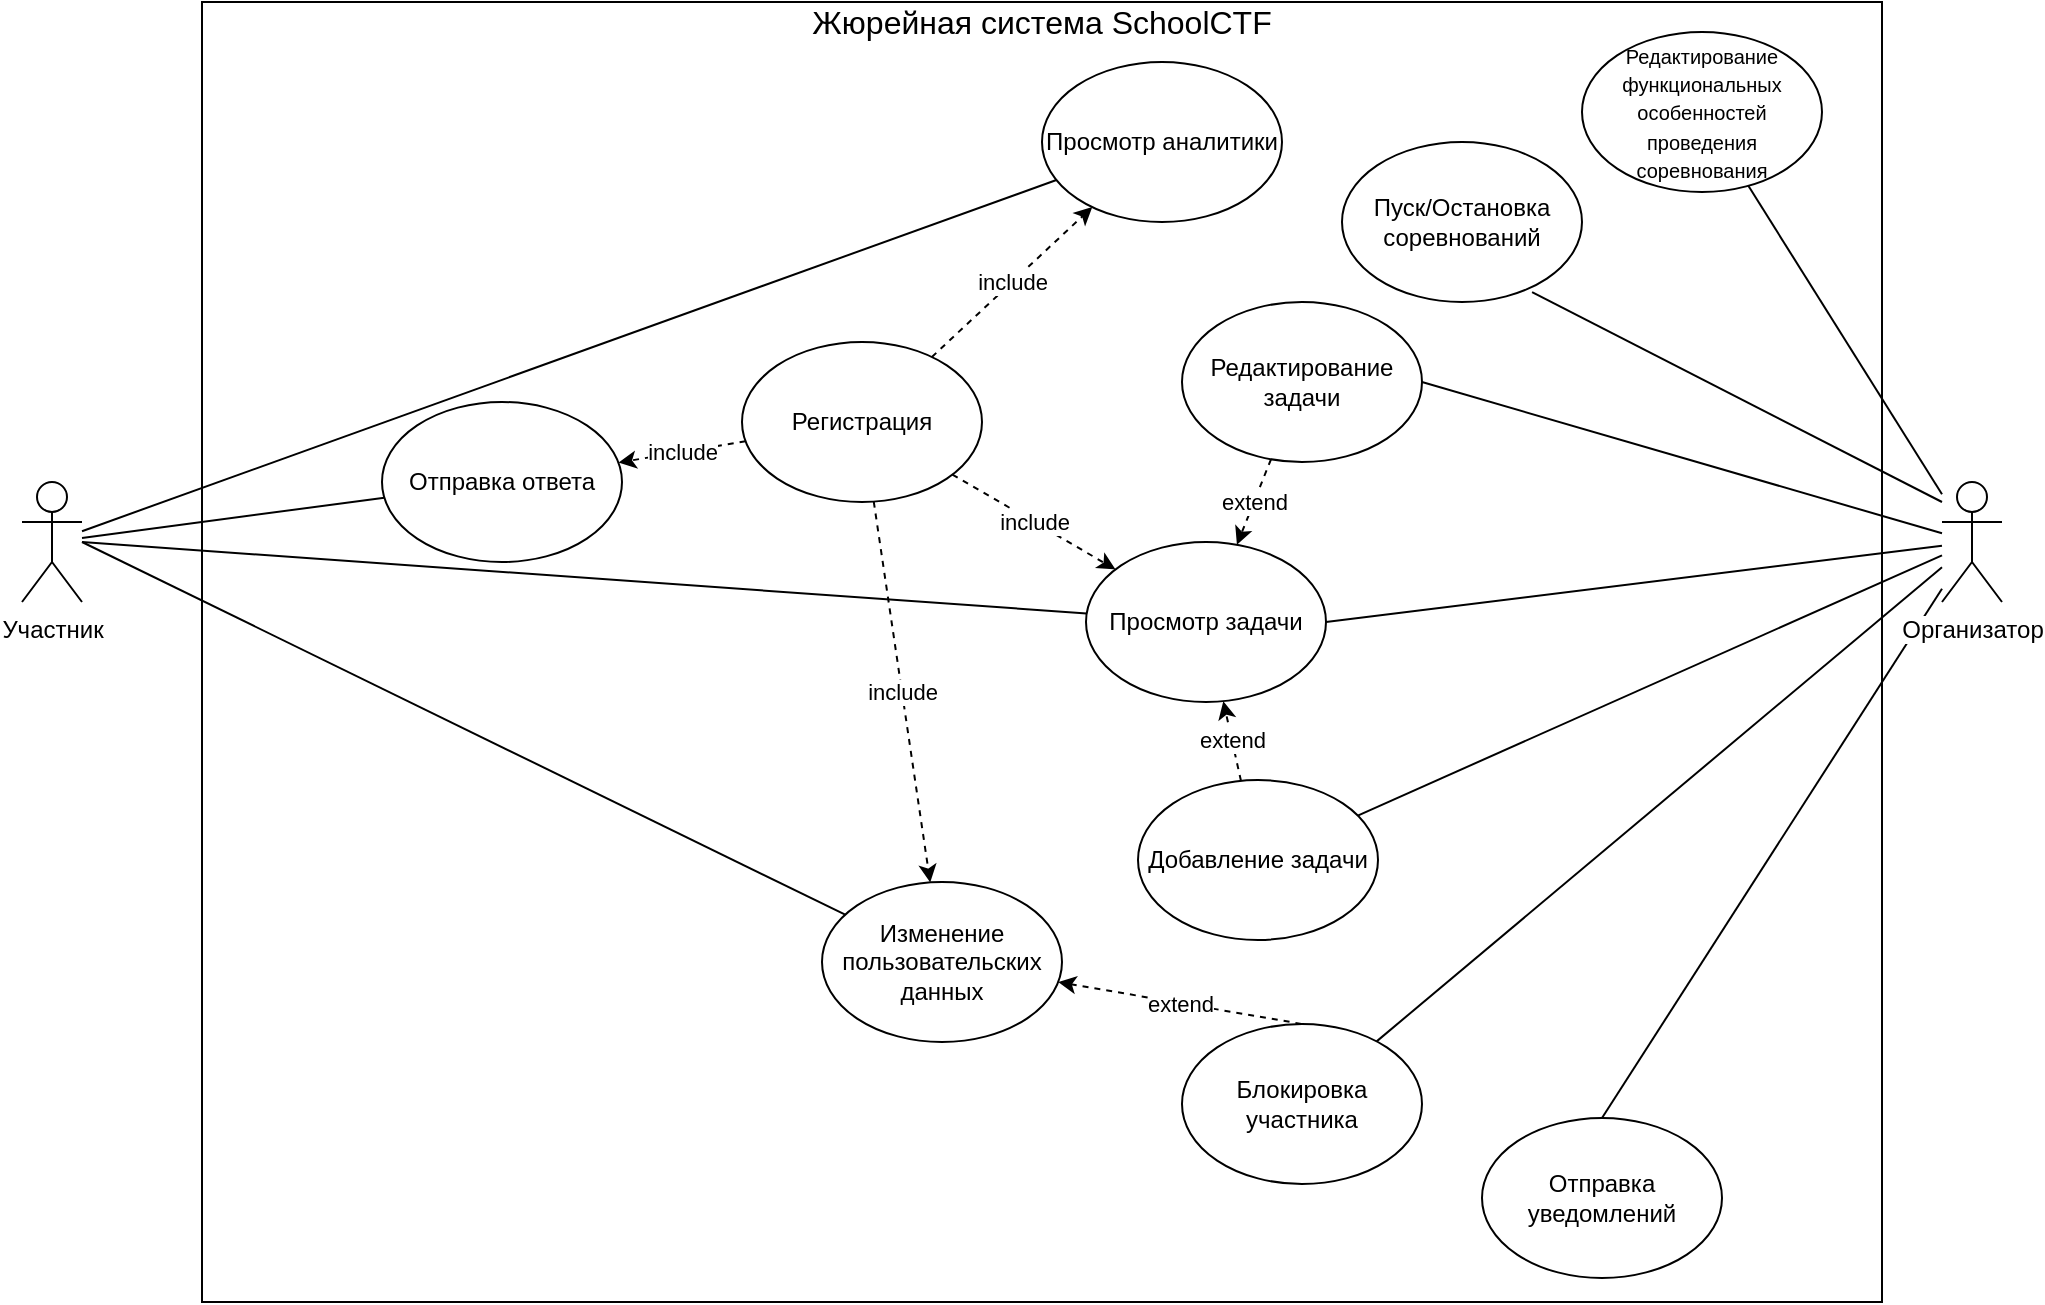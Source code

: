 <mxfile version="10.6.3" type="device"><diagram id="hqn1GtbGP8wajXKZWpSe" name="Страница 1"><mxGraphModel dx="1394" dy="715" grid="0" gridSize="10" guides="1" tooltips="1" connect="1" arrows="1" fold="1" page="0" pageScale="1" pageWidth="827" pageHeight="1169" math="0" shadow="0"><root><mxCell id="0"/><mxCell id="1" parent="0"/><mxCell id="oLBrV3N4MF7rdLLJZL6a-1" value="" style="verticalLabelPosition=bottom;verticalAlign=top;html=1;shape=mxgraph.basic.rect;fillColor=#ffffff;fillColor2=none;strokeColor=#000000;strokeWidth=1;size=20;indent=5;" vertex="1" parent="1"><mxGeometry x="141" y="150" width="840" height="650" as="geometry"/></mxCell><mxCell id="oLBrV3N4MF7rdLLJZL6a-2" value="&lt;font style=&quot;font-size: 16px&quot;&gt;Жюрейная система SchoolCTF&lt;/font&gt;" style="text;html=1;strokeColor=none;fillColor=none;align=center;verticalAlign=middle;whiteSpace=wrap;rounded=0;" vertex="1" parent="1"><mxGeometry x="411" y="155" width="300" height="10" as="geometry"/></mxCell><mxCell id="oLBrV3N4MF7rdLLJZL6a-20" style="rounded=0;orthogonalLoop=1;jettySize=auto;html=1;endArrow=none;endFill=0;" edge="1" parent="1" target="oLBrV3N4MF7rdLLJZL6a-15"><mxGeometry relative="1" as="geometry"><mxPoint x="81" y="420" as="sourcePoint"/></mxGeometry></mxCell><mxCell id="oLBrV3N4MF7rdLLJZL6a-22" style="edgeStyle=none;rounded=0;orthogonalLoop=1;jettySize=auto;html=1;endArrow=none;endFill=0;" edge="1" parent="1" source="oLBrV3N4MF7rdLLJZL6a-4" target="oLBrV3N4MF7rdLLJZL6a-18"><mxGeometry relative="1" as="geometry"/></mxCell><mxCell id="oLBrV3N4MF7rdLLJZL6a-25" style="edgeStyle=none;rounded=0;orthogonalLoop=1;jettySize=auto;html=1;endArrow=none;endFill=0;" edge="1" parent="1" target="oLBrV3N4MF7rdLLJZL6a-16"><mxGeometry relative="1" as="geometry"><mxPoint x="81" y="420" as="sourcePoint"/></mxGeometry></mxCell><mxCell id="oLBrV3N4MF7rdLLJZL6a-26" style="edgeStyle=none;rounded=0;orthogonalLoop=1;jettySize=auto;html=1;endArrow=none;endFill=0;" edge="1" parent="1" source="oLBrV3N4MF7rdLLJZL6a-4" target="oLBrV3N4MF7rdLLJZL6a-17"><mxGeometry relative="1" as="geometry"/></mxCell><mxCell id="oLBrV3N4MF7rdLLJZL6a-4" value="Участник" style="shape=umlActor;verticalLabelPosition=bottom;labelBackgroundColor=#ffffff;verticalAlign=top;html=1;outlineConnect=0;" vertex="1" parent="1"><mxGeometry x="51" y="390" width="30" height="60" as="geometry"/></mxCell><mxCell id="oLBrV3N4MF7rdLLJZL6a-40" style="edgeStyle=none;rounded=0;orthogonalLoop=1;jettySize=auto;html=1;entryX=0.792;entryY=0.938;entryDx=0;entryDy=0;entryPerimeter=0;startArrow=none;startFill=0;endArrow=none;endFill=0;" edge="1" parent="1" target="oLBrV3N4MF7rdLLJZL6a-37"><mxGeometry relative="1" as="geometry"><mxPoint x="1011" y="400" as="sourcePoint"/></mxGeometry></mxCell><mxCell id="oLBrV3N4MF7rdLLJZL6a-41" style="edgeStyle=none;rounded=0;orthogonalLoop=1;jettySize=auto;html=1;entryX=1;entryY=0.5;entryDx=0;entryDy=0;startArrow=none;startFill=0;endArrow=none;endFill=0;" edge="1" parent="1" source="oLBrV3N4MF7rdLLJZL6a-5" target="oLBrV3N4MF7rdLLJZL6a-32"><mxGeometry relative="1" as="geometry"/></mxCell><mxCell id="oLBrV3N4MF7rdLLJZL6a-42" style="edgeStyle=none;rounded=0;orthogonalLoop=1;jettySize=auto;html=1;entryX=1;entryY=0.5;entryDx=0;entryDy=0;startArrow=none;startFill=0;endArrow=none;endFill=0;" edge="1" parent="1" source="oLBrV3N4MF7rdLLJZL6a-5" target="oLBrV3N4MF7rdLLJZL6a-16"><mxGeometry relative="1" as="geometry"/></mxCell><mxCell id="oLBrV3N4MF7rdLLJZL6a-43" style="edgeStyle=none;rounded=0;orthogonalLoop=1;jettySize=auto;html=1;startArrow=none;startFill=0;endArrow=none;endFill=0;" edge="1" parent="1" source="oLBrV3N4MF7rdLLJZL6a-5" target="oLBrV3N4MF7rdLLJZL6a-33"><mxGeometry relative="1" as="geometry"/></mxCell><mxCell id="oLBrV3N4MF7rdLLJZL6a-44" style="edgeStyle=none;rounded=0;orthogonalLoop=1;jettySize=auto;html=1;entryX=0.5;entryY=0;entryDx=0;entryDy=0;startArrow=none;startFill=0;endArrow=none;endFill=0;" edge="1" parent="1" source="oLBrV3N4MF7rdLLJZL6a-5" target="oLBrV3N4MF7rdLLJZL6a-34"><mxGeometry relative="1" as="geometry"/></mxCell><mxCell id="oLBrV3N4MF7rdLLJZL6a-45" style="edgeStyle=none;rounded=0;orthogonalLoop=1;jettySize=auto;html=1;startArrow=none;startFill=0;endArrow=none;endFill=0;" edge="1" parent="1" source="oLBrV3N4MF7rdLLJZL6a-5" target="oLBrV3N4MF7rdLLJZL6a-35"><mxGeometry relative="1" as="geometry"/></mxCell><mxCell id="oLBrV3N4MF7rdLLJZL6a-47" style="edgeStyle=none;rounded=0;orthogonalLoop=1;jettySize=auto;html=1;startArrow=none;startFill=0;endArrow=none;endFill=0;" edge="1" parent="1" source="oLBrV3N4MF7rdLLJZL6a-5" target="oLBrV3N4MF7rdLLJZL6a-46"><mxGeometry relative="1" as="geometry"/></mxCell><mxCell id="oLBrV3N4MF7rdLLJZL6a-5" value="Организатор" style="shape=umlActor;verticalLabelPosition=bottom;labelBackgroundColor=#ffffff;verticalAlign=top;html=1;outlineConnect=0;" vertex="1" parent="1"><mxGeometry x="1011" y="390" width="30" height="60" as="geometry"/></mxCell><mxCell id="oLBrV3N4MF7rdLLJZL6a-21" value="include" style="edgeStyle=none;rounded=0;orthogonalLoop=1;jettySize=auto;html=1;dashed=1;" edge="1" parent="1" source="oLBrV3N4MF7rdLLJZL6a-14" target="oLBrV3N4MF7rdLLJZL6a-15"><mxGeometry relative="1" as="geometry"/></mxCell><mxCell id="oLBrV3N4MF7rdLLJZL6a-14" value="Регистрация" style="ellipse;whiteSpace=wrap;html=1;" vertex="1" parent="1"><mxGeometry x="411" y="320" width="120" height="80" as="geometry"/></mxCell><mxCell id="oLBrV3N4MF7rdLLJZL6a-36" value="extend" style="edgeStyle=none;rounded=0;orthogonalLoop=1;jettySize=auto;html=1;entryX=0.5;entryY=0;entryDx=0;entryDy=0;endArrow=none;endFill=0;dashed=1;startArrow=classic;startFill=1;" edge="1" parent="1" source="oLBrV3N4MF7rdLLJZL6a-15" target="oLBrV3N4MF7rdLLJZL6a-35"><mxGeometry relative="1" as="geometry"/></mxCell><mxCell id="oLBrV3N4MF7rdLLJZL6a-15" value="Изменение пользовательских данных" style="ellipse;whiteSpace=wrap;html=1;" vertex="1" parent="1"><mxGeometry x="451" y="590" width="120" height="80" as="geometry"/></mxCell><mxCell id="oLBrV3N4MF7rdLLJZL6a-16" value="Просмотр задачи" style="ellipse;whiteSpace=wrap;html=1;" vertex="1" parent="1"><mxGeometry x="583" y="420" width="120" height="80" as="geometry"/></mxCell><mxCell id="oLBrV3N4MF7rdLLJZL6a-17" value="Отправка ответа" style="ellipse;whiteSpace=wrap;html=1;" vertex="1" parent="1"><mxGeometry x="231" y="350" width="120" height="80" as="geometry"/></mxCell><mxCell id="oLBrV3N4MF7rdLLJZL6a-18" value="Просмотр аналитики" style="ellipse;whiteSpace=wrap;html=1;" vertex="1" parent="1"><mxGeometry x="561" y="180" width="120" height="80" as="geometry"/></mxCell><mxCell id="oLBrV3N4MF7rdLLJZL6a-28" value="include" style="edgeStyle=none;rounded=0;orthogonalLoop=1;jettySize=auto;html=1;dashed=1;" edge="1" parent="1" source="oLBrV3N4MF7rdLLJZL6a-14" target="oLBrV3N4MF7rdLLJZL6a-18"><mxGeometry relative="1" as="geometry"><mxPoint x="505.297" y="265.917" as="sourcePoint"/><mxPoint x="386.555" y="333.968" as="targetPoint"/></mxGeometry></mxCell><mxCell id="oLBrV3N4MF7rdLLJZL6a-30" value="include" style="edgeStyle=none;rounded=0;orthogonalLoop=1;jettySize=auto;html=1;dashed=1;" edge="1" parent="1" source="oLBrV3N4MF7rdLLJZL6a-14" target="oLBrV3N4MF7rdLLJZL6a-16"><mxGeometry relative="1" as="geometry"><mxPoint x="515.297" y="275.917" as="sourcePoint"/><mxPoint x="396.555" y="343.968" as="targetPoint"/></mxGeometry></mxCell><mxCell id="oLBrV3N4MF7rdLLJZL6a-31" value="include" style="edgeStyle=none;rounded=0;orthogonalLoop=1;jettySize=auto;html=1;dashed=1;" edge="1" parent="1" source="oLBrV3N4MF7rdLLJZL6a-14" target="oLBrV3N4MF7rdLLJZL6a-17"><mxGeometry relative="1" as="geometry"><mxPoint x="589.797" y="269.917" as="sourcePoint"/><mxPoint x="471.055" y="337.968" as="targetPoint"/></mxGeometry></mxCell><mxCell id="oLBrV3N4MF7rdLLJZL6a-38" value="extend" style="edgeStyle=none;rounded=0;orthogonalLoop=1;jettySize=auto;html=1;dashed=1;startArrow=none;startFill=0;endArrow=classic;endFill=1;" edge="1" parent="1" source="oLBrV3N4MF7rdLLJZL6a-32" target="oLBrV3N4MF7rdLLJZL6a-16"><mxGeometry relative="1" as="geometry"/></mxCell><mxCell id="oLBrV3N4MF7rdLLJZL6a-32" value="Редактирование задачи" style="ellipse;whiteSpace=wrap;html=1;" vertex="1" parent="1"><mxGeometry x="631" y="300" width="120" height="80" as="geometry"/></mxCell><mxCell id="oLBrV3N4MF7rdLLJZL6a-39" value="extend" style="edgeStyle=none;rounded=0;orthogonalLoop=1;jettySize=auto;html=1;dashed=1;startArrow=none;startFill=0;endArrow=classic;endFill=1;" edge="1" parent="1" source="oLBrV3N4MF7rdLLJZL6a-33" target="oLBrV3N4MF7rdLLJZL6a-16"><mxGeometry relative="1" as="geometry"/></mxCell><mxCell id="oLBrV3N4MF7rdLLJZL6a-33" value="Добавление задачи" style="ellipse;whiteSpace=wrap;html=1;" vertex="1" parent="1"><mxGeometry x="609" y="539" width="120" height="80" as="geometry"/></mxCell><mxCell id="oLBrV3N4MF7rdLLJZL6a-34" value="Отправка уведомлений" style="ellipse;whiteSpace=wrap;html=1;" vertex="1" parent="1"><mxGeometry x="781" y="708" width="120" height="80" as="geometry"/></mxCell><mxCell id="oLBrV3N4MF7rdLLJZL6a-35" value="Блокировка участника" style="ellipse;whiteSpace=wrap;html=1;" vertex="1" parent="1"><mxGeometry x="631" y="661" width="120" height="80" as="geometry"/></mxCell><mxCell id="oLBrV3N4MF7rdLLJZL6a-37" value="Пуск/Остановка соревнований" style="ellipse;whiteSpace=wrap;html=1;" vertex="1" parent="1"><mxGeometry x="711" y="220" width="120" height="80" as="geometry"/></mxCell><mxCell id="oLBrV3N4MF7rdLLJZL6a-46" value="&lt;font style=&quot;font-size: 10px&quot;&gt;Редактирование функциональных особенностей проведения соревнования&lt;/font&gt;" style="ellipse;whiteSpace=wrap;html=1;" vertex="1" parent="1"><mxGeometry x="831" y="165" width="120" height="80" as="geometry"/></mxCell></root></mxGraphModel></diagram></mxfile>